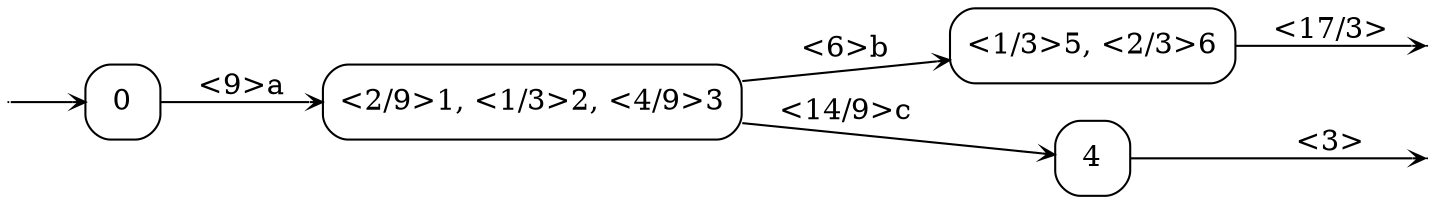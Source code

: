 digraph
{
  vcsn_context = "lal_char(abc)_q"
  rankdir = LR
  edge [arrowhead = vee, arrowsize = .6]
  {
    node [shape = point, width = 0]
    I0
    F2
    F3
  }
  {
    node [shape = circle, style = rounded, width = 0.5]
    0 [label = "0", shape = box]
    1 [label = "<2/9>1, <1/3>2, <4/9>3", shape = box]
    2 [label = "<1/3>5, <2/3>6", shape = box]
    3 [label = "4", shape = box]
  }
  I0 -> 0
  0 -> 1 [label = "<9>a"]
  1 -> 2 [label = "<6>b"]
  1 -> 3 [label = "<14/9>c"]
  2 -> F2 [label = "<17/3>"]
  3 -> F3 [label = "<3>"]
}